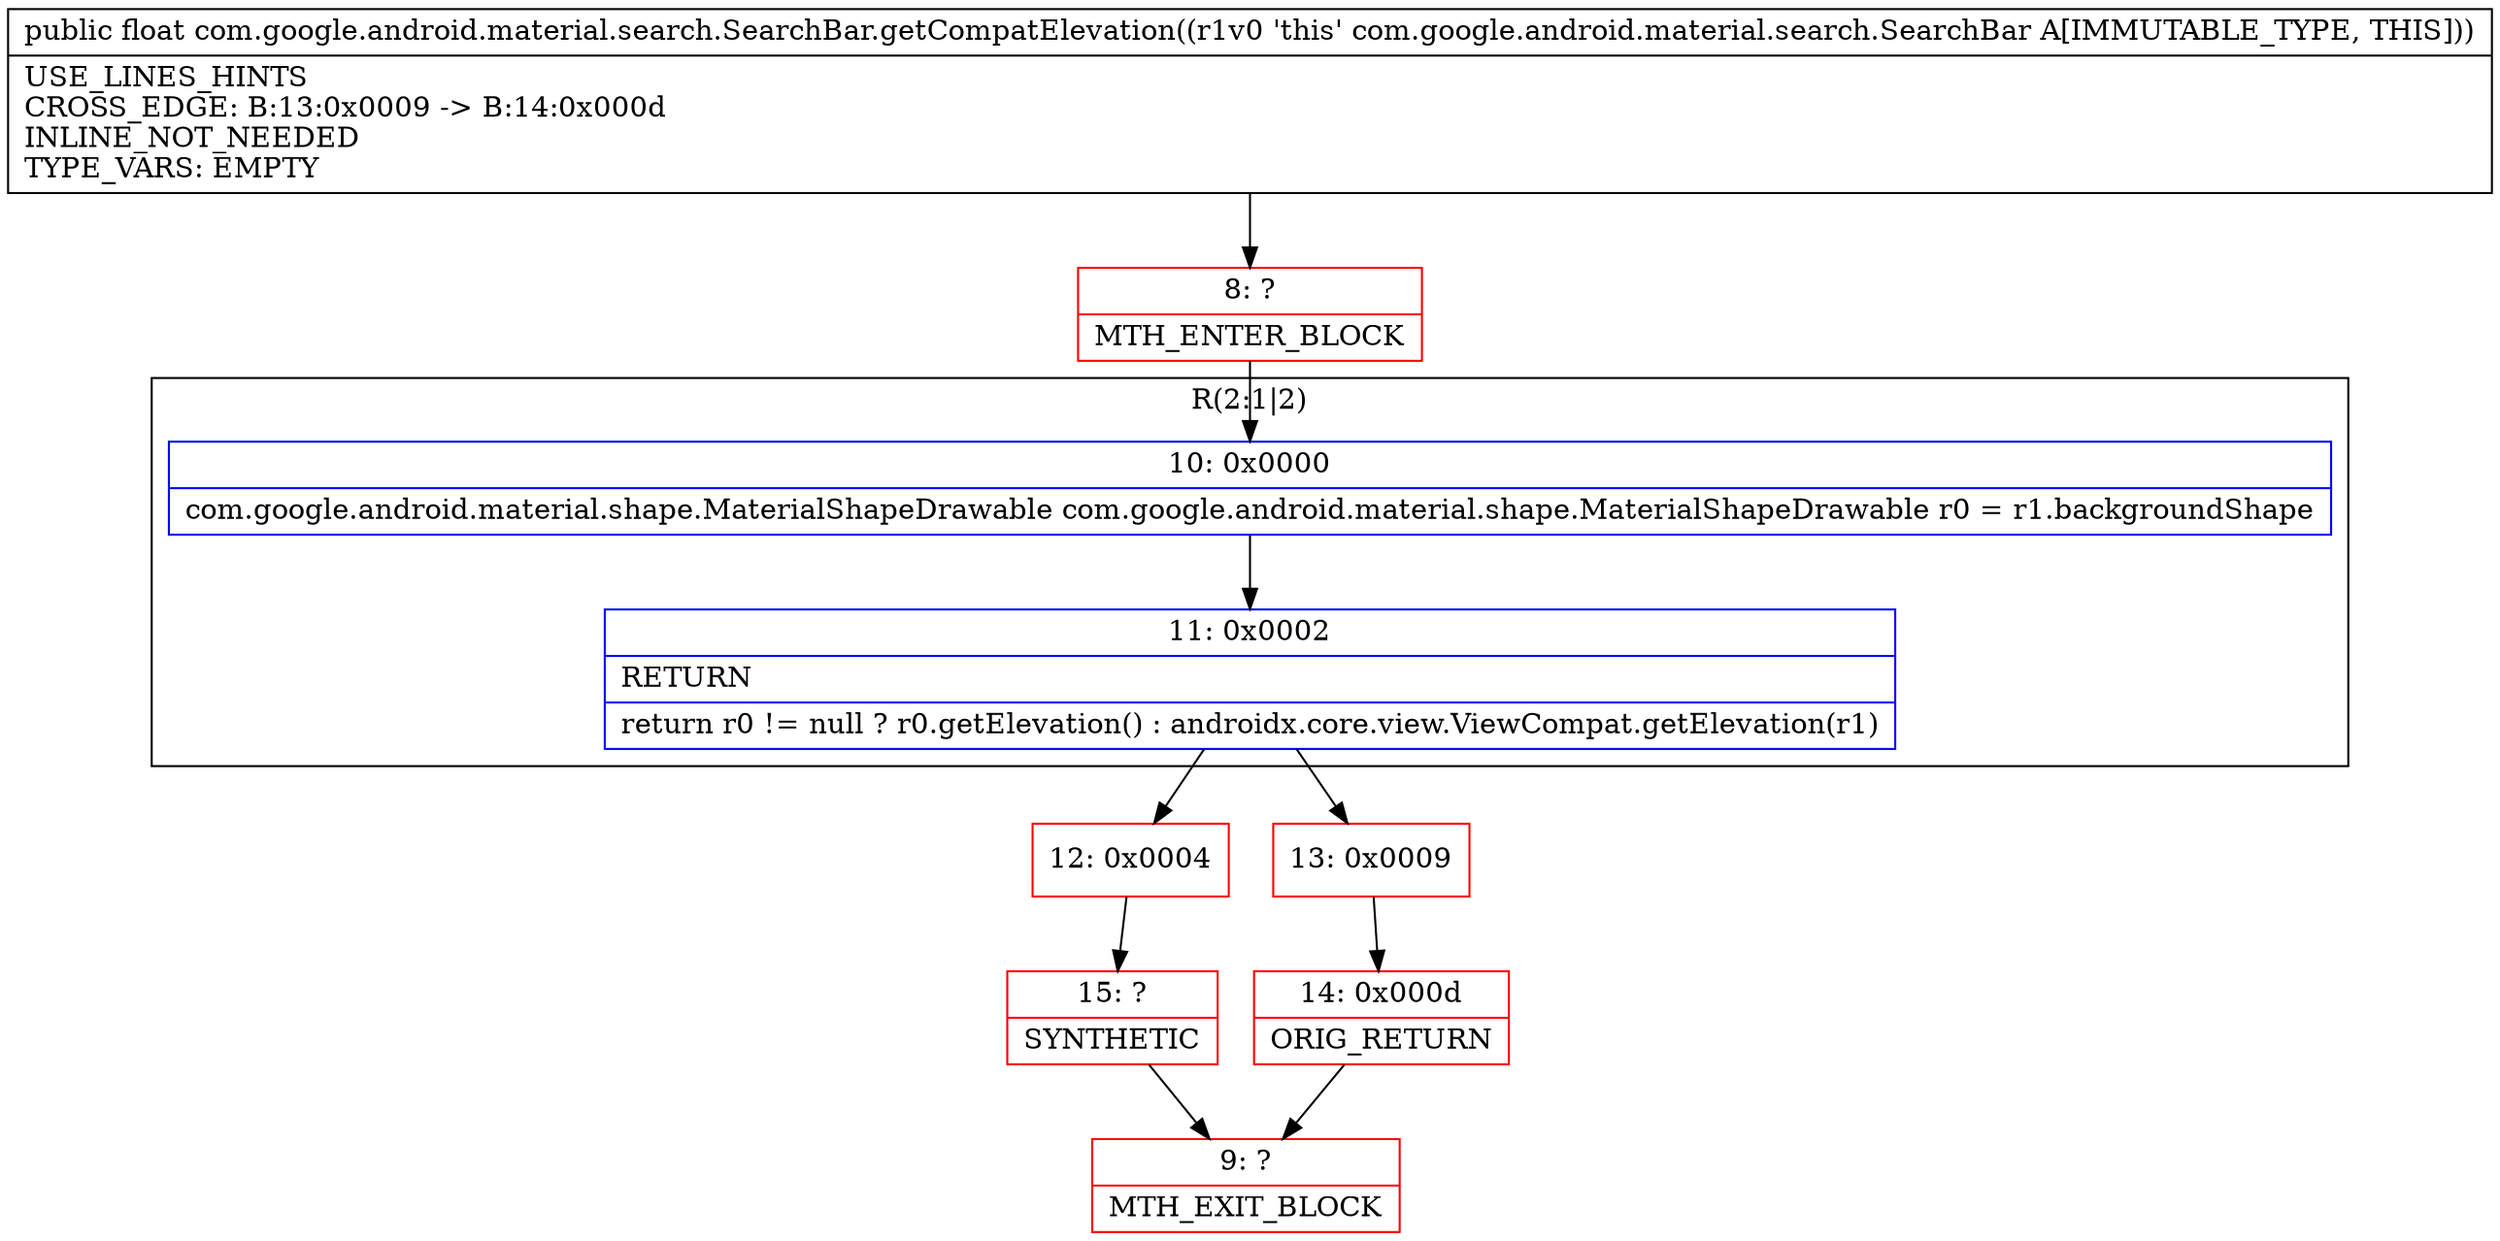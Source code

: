 digraph "CFG forcom.google.android.material.search.SearchBar.getCompatElevation()F" {
subgraph cluster_Region_1745393933 {
label = "R(2:1|2)";
node [shape=record,color=blue];
Node_10 [shape=record,label="{10\:\ 0x0000|com.google.android.material.shape.MaterialShapeDrawable com.google.android.material.shape.MaterialShapeDrawable r0 = r1.backgroundShape\l}"];
Node_11 [shape=record,label="{11\:\ 0x0002|RETURN\l|return r0 != null ? r0.getElevation() : androidx.core.view.ViewCompat.getElevation(r1)\l}"];
}
Node_8 [shape=record,color=red,label="{8\:\ ?|MTH_ENTER_BLOCK\l}"];
Node_12 [shape=record,color=red,label="{12\:\ 0x0004}"];
Node_15 [shape=record,color=red,label="{15\:\ ?|SYNTHETIC\l}"];
Node_9 [shape=record,color=red,label="{9\:\ ?|MTH_EXIT_BLOCK\l}"];
Node_13 [shape=record,color=red,label="{13\:\ 0x0009}"];
Node_14 [shape=record,color=red,label="{14\:\ 0x000d|ORIG_RETURN\l}"];
MethodNode[shape=record,label="{public float com.google.android.material.search.SearchBar.getCompatElevation((r1v0 'this' com.google.android.material.search.SearchBar A[IMMUTABLE_TYPE, THIS]))  | USE_LINES_HINTS\lCROSS_EDGE: B:13:0x0009 \-\> B:14:0x000d\lINLINE_NOT_NEEDED\lTYPE_VARS: EMPTY\l}"];
MethodNode -> Node_8;Node_10 -> Node_11;
Node_11 -> Node_12;
Node_11 -> Node_13;
Node_8 -> Node_10;
Node_12 -> Node_15;
Node_15 -> Node_9;
Node_13 -> Node_14;
Node_14 -> Node_9;
}


